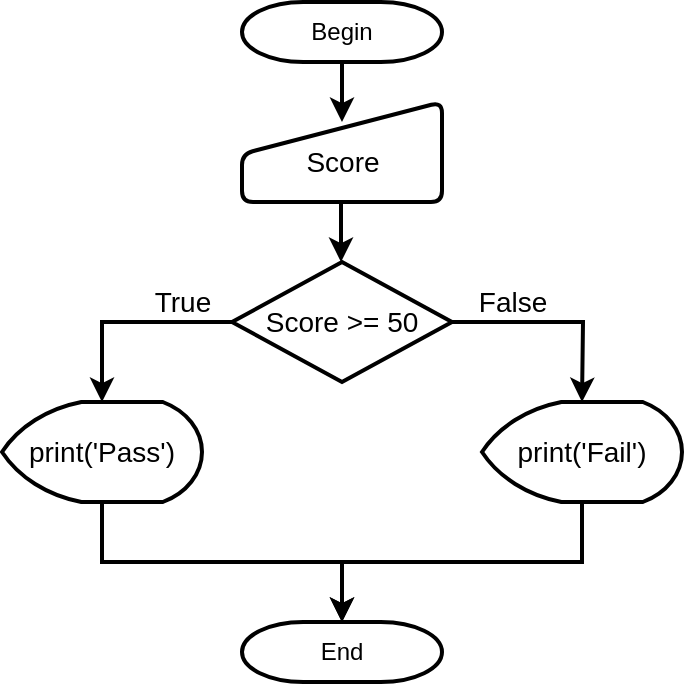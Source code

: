 <mxfile version="10.7.9" type="github"><diagram id="gtgGYu2kVwb93uctYo07" name="Page-1"><mxGraphModel dx="765" dy="428" grid="1" gridSize="10" guides="1" tooltips="1" connect="1" arrows="1" fold="1" page="1" pageScale="1" pageWidth="850" pageHeight="1100" math="0" shadow="0"><root><mxCell id="0"/><mxCell id="1" parent="0"/><mxCell id="sK2Eqw45kJbaq8JVKWV7-6" style="edgeStyle=orthogonalEdgeStyle;rounded=0;orthogonalLoop=1;jettySize=auto;html=1;strokeWidth=2;" edge="1" parent="1" source="sK2Eqw45kJbaq8JVKWV7-1"><mxGeometry relative="1" as="geometry"><mxPoint x="370" y="100" as="targetPoint"/></mxGeometry></mxCell><mxCell id="sK2Eqw45kJbaq8JVKWV7-1" value="Begin" style="strokeWidth=2;html=1;shape=mxgraph.flowchart.terminator;whiteSpace=wrap;" vertex="1" parent="1"><mxGeometry x="320" y="40" width="100" height="30" as="geometry"/></mxCell><mxCell id="sK2Eqw45kJbaq8JVKWV7-3" value="End" style="strokeWidth=2;html=1;shape=mxgraph.flowchart.terminator;whiteSpace=wrap;" vertex="1" parent="1"><mxGeometry x="320" y="350" width="100" height="30" as="geometry"/></mxCell><mxCell id="sK2Eqw45kJbaq8JVKWV7-22" style="edgeStyle=orthogonalEdgeStyle;rounded=0;orthogonalLoop=1;jettySize=auto;html=1;strokeWidth=2;fontSize=14;" edge="1" parent="1" source="sK2Eqw45kJbaq8JVKWV7-13"><mxGeometry relative="1" as="geometry"><mxPoint x="490" y="240" as="targetPoint"/></mxGeometry></mxCell><mxCell id="sK2Eqw45kJbaq8JVKWV7-13" value="Score &amp;gt;= 50" style="strokeWidth=2;html=1;shape=mxgraph.flowchart.decision;whiteSpace=wrap;fontSize=14;" vertex="1" parent="1"><mxGeometry x="315" y="170" width="110" height="60" as="geometry"/></mxCell><mxCell id="sK2Eqw45kJbaq8JVKWV7-21" style="edgeStyle=orthogonalEdgeStyle;rounded=0;orthogonalLoop=1;jettySize=auto;html=1;strokeWidth=2;fontSize=14;exitX=0;exitY=0.5;exitDx=0;exitDy=0;exitPerimeter=0;" edge="1" parent="1" source="sK2Eqw45kJbaq8JVKWV7-13"><mxGeometry relative="1" as="geometry"><mxPoint x="250" y="240" as="targetPoint"/><mxPoint x="260" y="160" as="sourcePoint"/><Array as="points"><mxPoint x="250" y="200"/><mxPoint x="250" y="210"/></Array></mxGeometry></mxCell><mxCell id="sK2Eqw45kJbaq8JVKWV7-17" value="" style="verticalLabelPosition=bottom;verticalAlign=top;html=1;strokeWidth=2;shape=manualInput;whiteSpace=wrap;rounded=1;size=26;arcSize=11;fontSize=14;" vertex="1" parent="1"><mxGeometry x="320" y="90" width="100" height="50" as="geometry"/></mxCell><mxCell id="sK2Eqw45kJbaq8JVKWV7-19" style="edgeStyle=orthogonalEdgeStyle;rounded=0;orthogonalLoop=1;jettySize=auto;html=1;strokeWidth=2;" edge="1" parent="1"><mxGeometry relative="1" as="geometry"><mxPoint x="369.5" y="140.0" as="sourcePoint"/><mxPoint x="369.5" y="170.0" as="targetPoint"/></mxGeometry></mxCell><mxCell id="sK2Eqw45kJbaq8JVKWV7-25" style="edgeStyle=orthogonalEdgeStyle;rounded=0;orthogonalLoop=1;jettySize=auto;html=1;strokeWidth=2;fontSize=14;" edge="1" parent="1" source="sK2Eqw45kJbaq8JVKWV7-23"><mxGeometry relative="1" as="geometry"><mxPoint x="370" y="350" as="targetPoint"/><Array as="points"><mxPoint x="250" y="320"/><mxPoint x="370" y="320"/></Array></mxGeometry></mxCell><mxCell id="sK2Eqw45kJbaq8JVKWV7-23" value="print('Pass')" style="strokeWidth=2;html=1;shape=mxgraph.flowchart.display;whiteSpace=wrap;fontSize=14;" vertex="1" parent="1"><mxGeometry x="200" y="240" width="100" height="50" as="geometry"/></mxCell><mxCell id="sK2Eqw45kJbaq8JVKWV7-26" style="edgeStyle=orthogonalEdgeStyle;rounded=0;orthogonalLoop=1;jettySize=auto;html=1;strokeWidth=2;fontSize=14;" edge="1" parent="1" source="sK2Eqw45kJbaq8JVKWV7-24" target="sK2Eqw45kJbaq8JVKWV7-3"><mxGeometry relative="1" as="geometry"><Array as="points"><mxPoint x="490" y="320"/><mxPoint x="370" y="320"/></Array></mxGeometry></mxCell><mxCell id="sK2Eqw45kJbaq8JVKWV7-24" value="print('Fail')" style="strokeWidth=2;html=1;shape=mxgraph.flowchart.display;whiteSpace=wrap;fontSize=14;" vertex="1" parent="1"><mxGeometry x="440" y="240" width="100" height="50" as="geometry"/></mxCell><mxCell id="sK2Eqw45kJbaq8JVKWV7-27" value="True" style="text;html=1;resizable=0;autosize=1;align=center;verticalAlign=middle;points=[];fillColor=none;strokeColor=none;rounded=0;fontSize=14;" vertex="1" parent="1"><mxGeometry x="270" y="180" width="40" height="20" as="geometry"/></mxCell><mxCell id="sK2Eqw45kJbaq8JVKWV7-28" value="False" style="text;html=1;resizable=0;autosize=1;align=center;verticalAlign=middle;points=[];fillColor=none;strokeColor=none;rounded=0;fontSize=14;" vertex="1" parent="1"><mxGeometry x="430" y="180" width="50" height="20" as="geometry"/></mxCell><mxCell id="sK2Eqw45kJbaq8JVKWV7-32" value="Score" style="text;html=1;resizable=0;autosize=1;align=center;verticalAlign=middle;points=[];fillColor=none;strokeColor=none;rounded=0;fontSize=14;" vertex="1" parent="1"><mxGeometry x="345" y="110" width="50" height="20" as="geometry"/></mxCell></root></mxGraphModel></diagram></mxfile>